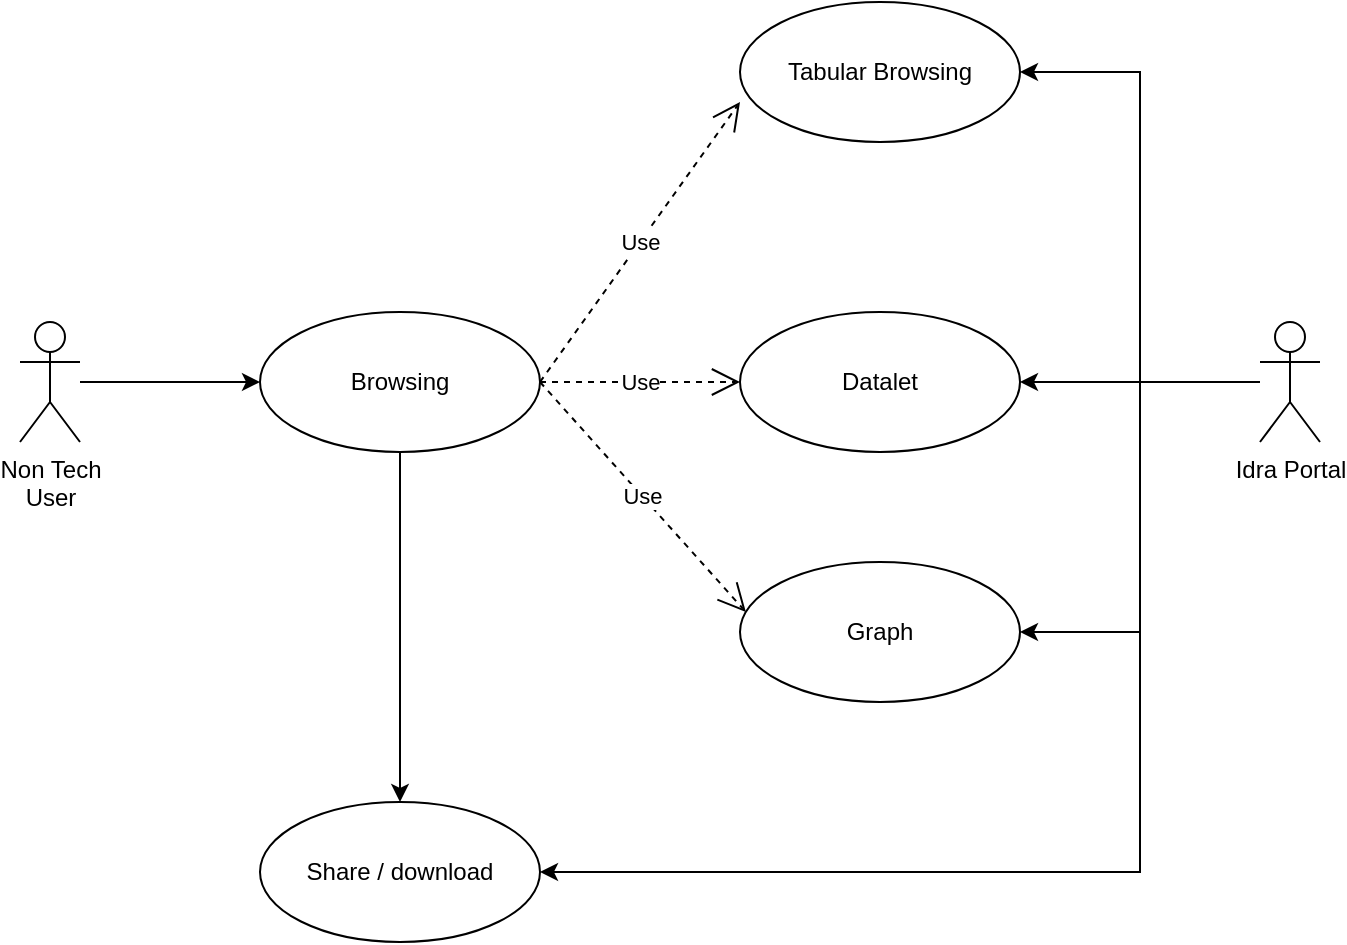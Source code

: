 <mxfile version="20.6.0" type="github">
  <diagram id="d5wyS1ef0221cU0D_tvc" name="Pagina-1">
    <mxGraphModel dx="1182" dy="722" grid="1" gridSize="10" guides="1" tooltips="1" connect="1" arrows="1" fold="1" page="1" pageScale="1" pageWidth="827" pageHeight="1169" math="0" shadow="0">
      <root>
        <mxCell id="0" />
        <mxCell id="1" parent="0" />
        <mxCell id="W6PwVB8RjXh48Aur9JLG-3" value="" style="edgeStyle=orthogonalEdgeStyle;rounded=0;orthogonalLoop=1;jettySize=auto;html=1;" parent="1" source="W6PwVB8RjXh48Aur9JLG-1" target="W6PwVB8RjXh48Aur9JLG-2" edge="1">
          <mxGeometry relative="1" as="geometry" />
        </mxCell>
        <mxCell id="W6PwVB8RjXh48Aur9JLG-1" value="&lt;div&gt;Non Tech &lt;br&gt;&lt;/div&gt;&lt;div&gt;User&lt;/div&gt;" style="shape=umlActor;verticalLabelPosition=bottom;verticalAlign=top;html=1;" parent="1" vertex="1">
          <mxGeometry x="120" y="290" width="30" height="60" as="geometry" />
        </mxCell>
        <mxCell id="W6PwVB8RjXh48Aur9JLG-15" style="edgeStyle=orthogonalEdgeStyle;rounded=0;orthogonalLoop=1;jettySize=auto;html=1;" parent="1" source="W6PwVB8RjXh48Aur9JLG-2" target="W6PwVB8RjXh48Aur9JLG-14" edge="1">
          <mxGeometry relative="1" as="geometry" />
        </mxCell>
        <mxCell id="W6PwVB8RjXh48Aur9JLG-2" value="&lt;div&gt;Browsing&lt;/div&gt;" style="ellipse;whiteSpace=wrap;html=1;" parent="1" vertex="1">
          <mxGeometry x="240" y="285" width="140" height="70" as="geometry" />
        </mxCell>
        <mxCell id="W6PwVB8RjXh48Aur9JLG-4" value="&lt;div&gt;Graph&lt;/div&gt;" style="ellipse;whiteSpace=wrap;html=1;" parent="1" vertex="1">
          <mxGeometry x="480" y="410" width="140" height="70" as="geometry" />
        </mxCell>
        <mxCell id="W6PwVB8RjXh48Aur9JLG-5" value="&lt;div&gt;Datalet&lt;/div&gt;" style="ellipse;whiteSpace=wrap;html=1;" parent="1" vertex="1">
          <mxGeometry x="480" y="285" width="140" height="70" as="geometry" />
        </mxCell>
        <mxCell id="W6PwVB8RjXh48Aur9JLG-6" value="Tabular Browsing" style="ellipse;whiteSpace=wrap;html=1;" parent="1" vertex="1">
          <mxGeometry x="480" y="130" width="140" height="70" as="geometry" />
        </mxCell>
        <mxCell id="W6PwVB8RjXh48Aur9JLG-7" value="Use" style="endArrow=open;endSize=12;dashed=1;html=1;rounded=0;exitX=1;exitY=0.5;exitDx=0;exitDy=0;" parent="1" source="W6PwVB8RjXh48Aur9JLG-2" target="W6PwVB8RjXh48Aur9JLG-5" edge="1">
          <mxGeometry width="160" relative="1" as="geometry">
            <mxPoint x="377" y="320" as="sourcePoint" />
            <mxPoint x="474.06" y="322" as="targetPoint" />
          </mxGeometry>
        </mxCell>
        <mxCell id="W6PwVB8RjXh48Aur9JLG-8" value="Use" style="endArrow=open;endSize=12;dashed=1;html=1;rounded=0;exitX=1;exitY=0.5;exitDx=0;exitDy=0;entryX=0.021;entryY=0.357;entryDx=0;entryDy=0;entryPerimeter=0;" parent="1" source="W6PwVB8RjXh48Aur9JLG-2" target="W6PwVB8RjXh48Aur9JLG-4" edge="1">
          <mxGeometry width="160" relative="1" as="geometry">
            <mxPoint x="390" y="330" as="sourcePoint" />
            <mxPoint x="490.121" y="327.055" as="targetPoint" />
          </mxGeometry>
        </mxCell>
        <mxCell id="W6PwVB8RjXh48Aur9JLG-9" value="Use" style="endArrow=open;endSize=12;dashed=1;html=1;rounded=0;entryX=0;entryY=0.714;entryDx=0;entryDy=0;entryPerimeter=0;" parent="1" target="W6PwVB8RjXh48Aur9JLG-6" edge="1">
          <mxGeometry width="160" relative="1" as="geometry">
            <mxPoint x="380" y="320" as="sourcePoint" />
            <mxPoint x="500.121" y="337.055" as="targetPoint" />
          </mxGeometry>
        </mxCell>
        <mxCell id="W6PwVB8RjXh48Aur9JLG-11" style="edgeStyle=orthogonalEdgeStyle;rounded=0;orthogonalLoop=1;jettySize=auto;html=1;entryX=1;entryY=0.5;entryDx=0;entryDy=0;" parent="1" source="W6PwVB8RjXh48Aur9JLG-10" target="W6PwVB8RjXh48Aur9JLG-6" edge="1">
          <mxGeometry relative="1" as="geometry" />
        </mxCell>
        <mxCell id="W6PwVB8RjXh48Aur9JLG-12" style="edgeStyle=orthogonalEdgeStyle;rounded=0;orthogonalLoop=1;jettySize=auto;html=1;entryX=1;entryY=0.5;entryDx=0;entryDy=0;" parent="1" source="W6PwVB8RjXh48Aur9JLG-10" target="W6PwVB8RjXh48Aur9JLG-4" edge="1">
          <mxGeometry relative="1" as="geometry" />
        </mxCell>
        <mxCell id="W6PwVB8RjXh48Aur9JLG-13" style="edgeStyle=orthogonalEdgeStyle;rounded=0;orthogonalLoop=1;jettySize=auto;html=1;" parent="1" source="W6PwVB8RjXh48Aur9JLG-10" target="W6PwVB8RjXh48Aur9JLG-5" edge="1">
          <mxGeometry relative="1" as="geometry" />
        </mxCell>
        <mxCell id="Ri91_jj3D8ZOYMj0DCEo-1" style="edgeStyle=orthogonalEdgeStyle;rounded=0;orthogonalLoop=1;jettySize=auto;html=1;entryX=1;entryY=0.5;entryDx=0;entryDy=0;" edge="1" parent="1" source="W6PwVB8RjXh48Aur9JLG-10" target="W6PwVB8RjXh48Aur9JLG-14">
          <mxGeometry relative="1" as="geometry">
            <Array as="points">
              <mxPoint x="680" y="320" />
              <mxPoint x="680" y="565" />
            </Array>
          </mxGeometry>
        </mxCell>
        <mxCell id="W6PwVB8RjXh48Aur9JLG-10" value="Idra Portal" style="shape=umlActor;verticalLabelPosition=bottom;verticalAlign=top;html=1;" parent="1" vertex="1">
          <mxGeometry x="740" y="290" width="30" height="60" as="geometry" />
        </mxCell>
        <mxCell id="W6PwVB8RjXh48Aur9JLG-14" value="Share / download" style="ellipse;whiteSpace=wrap;html=1;" parent="1" vertex="1">
          <mxGeometry x="240" y="530" width="140" height="70" as="geometry" />
        </mxCell>
      </root>
    </mxGraphModel>
  </diagram>
</mxfile>
